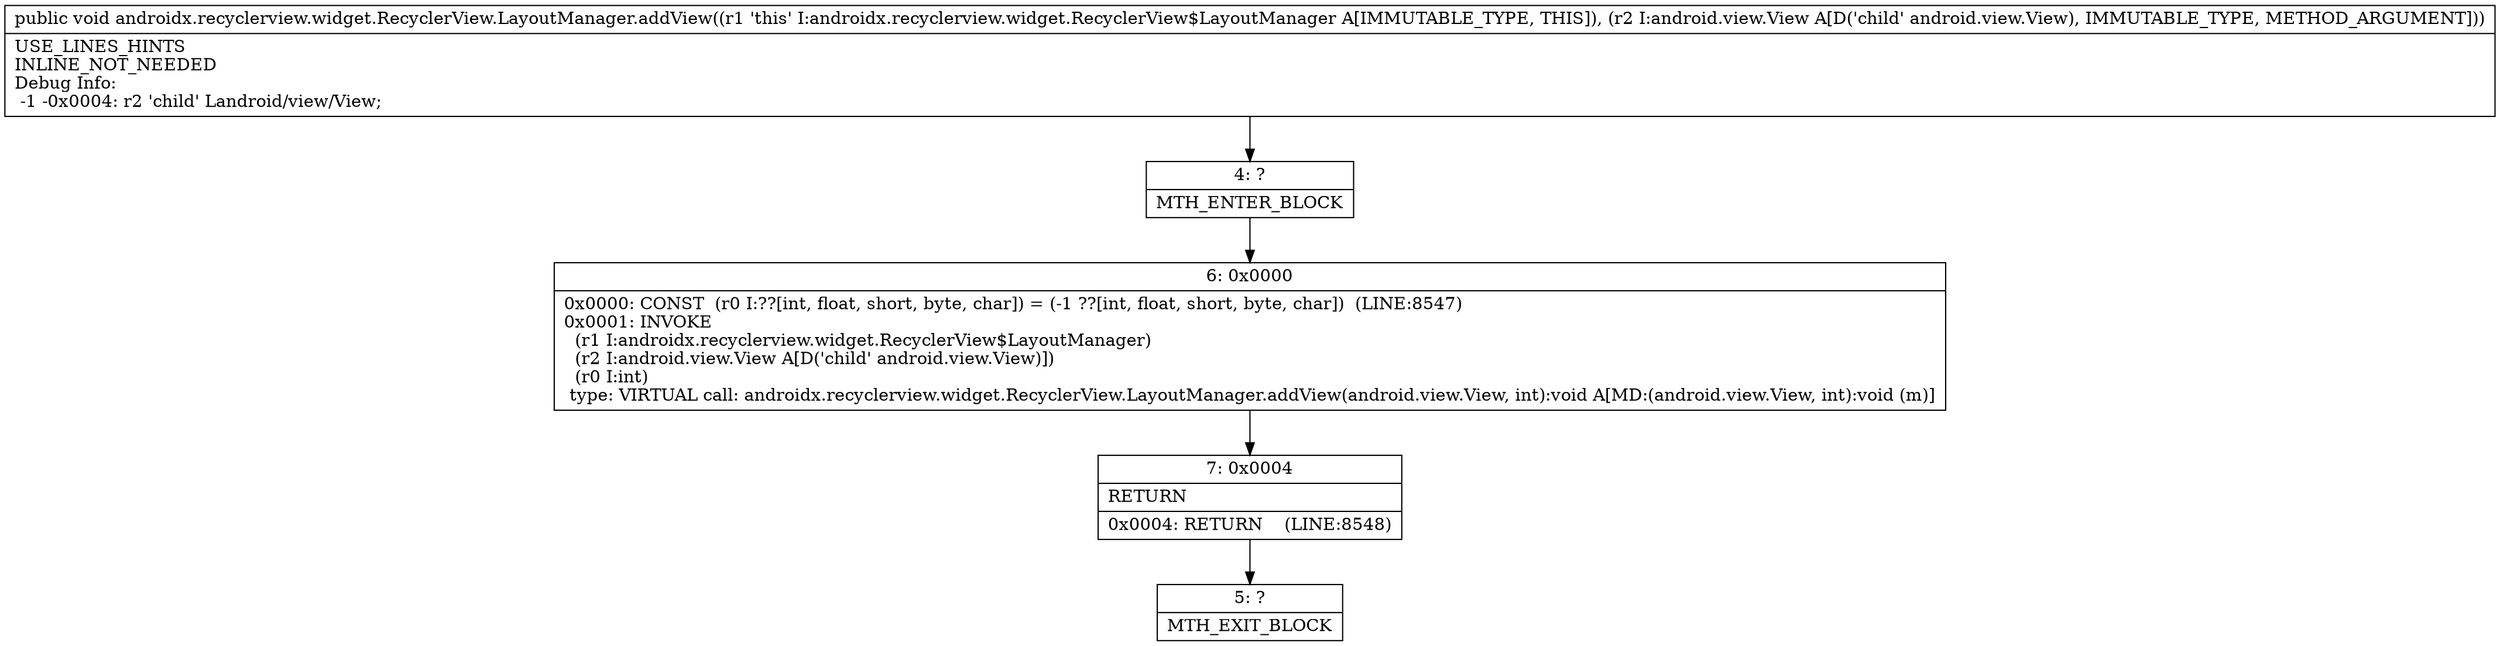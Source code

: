 digraph "CFG forandroidx.recyclerview.widget.RecyclerView.LayoutManager.addView(Landroid\/view\/View;)V" {
Node_4 [shape=record,label="{4\:\ ?|MTH_ENTER_BLOCK\l}"];
Node_6 [shape=record,label="{6\:\ 0x0000|0x0000: CONST  (r0 I:??[int, float, short, byte, char]) = (\-1 ??[int, float, short, byte, char])  (LINE:8547)\l0x0001: INVOKE  \l  (r1 I:androidx.recyclerview.widget.RecyclerView$LayoutManager)\l  (r2 I:android.view.View A[D('child' android.view.View)])\l  (r0 I:int)\l type: VIRTUAL call: androidx.recyclerview.widget.RecyclerView.LayoutManager.addView(android.view.View, int):void A[MD:(android.view.View, int):void (m)]\l}"];
Node_7 [shape=record,label="{7\:\ 0x0004|RETURN\l|0x0004: RETURN    (LINE:8548)\l}"];
Node_5 [shape=record,label="{5\:\ ?|MTH_EXIT_BLOCK\l}"];
MethodNode[shape=record,label="{public void androidx.recyclerview.widget.RecyclerView.LayoutManager.addView((r1 'this' I:androidx.recyclerview.widget.RecyclerView$LayoutManager A[IMMUTABLE_TYPE, THIS]), (r2 I:android.view.View A[D('child' android.view.View), IMMUTABLE_TYPE, METHOD_ARGUMENT]))  | USE_LINES_HINTS\lINLINE_NOT_NEEDED\lDebug Info:\l  \-1 \-0x0004: r2 'child' Landroid\/view\/View;\l}"];
MethodNode -> Node_4;Node_4 -> Node_6;
Node_6 -> Node_7;
Node_7 -> Node_5;
}


